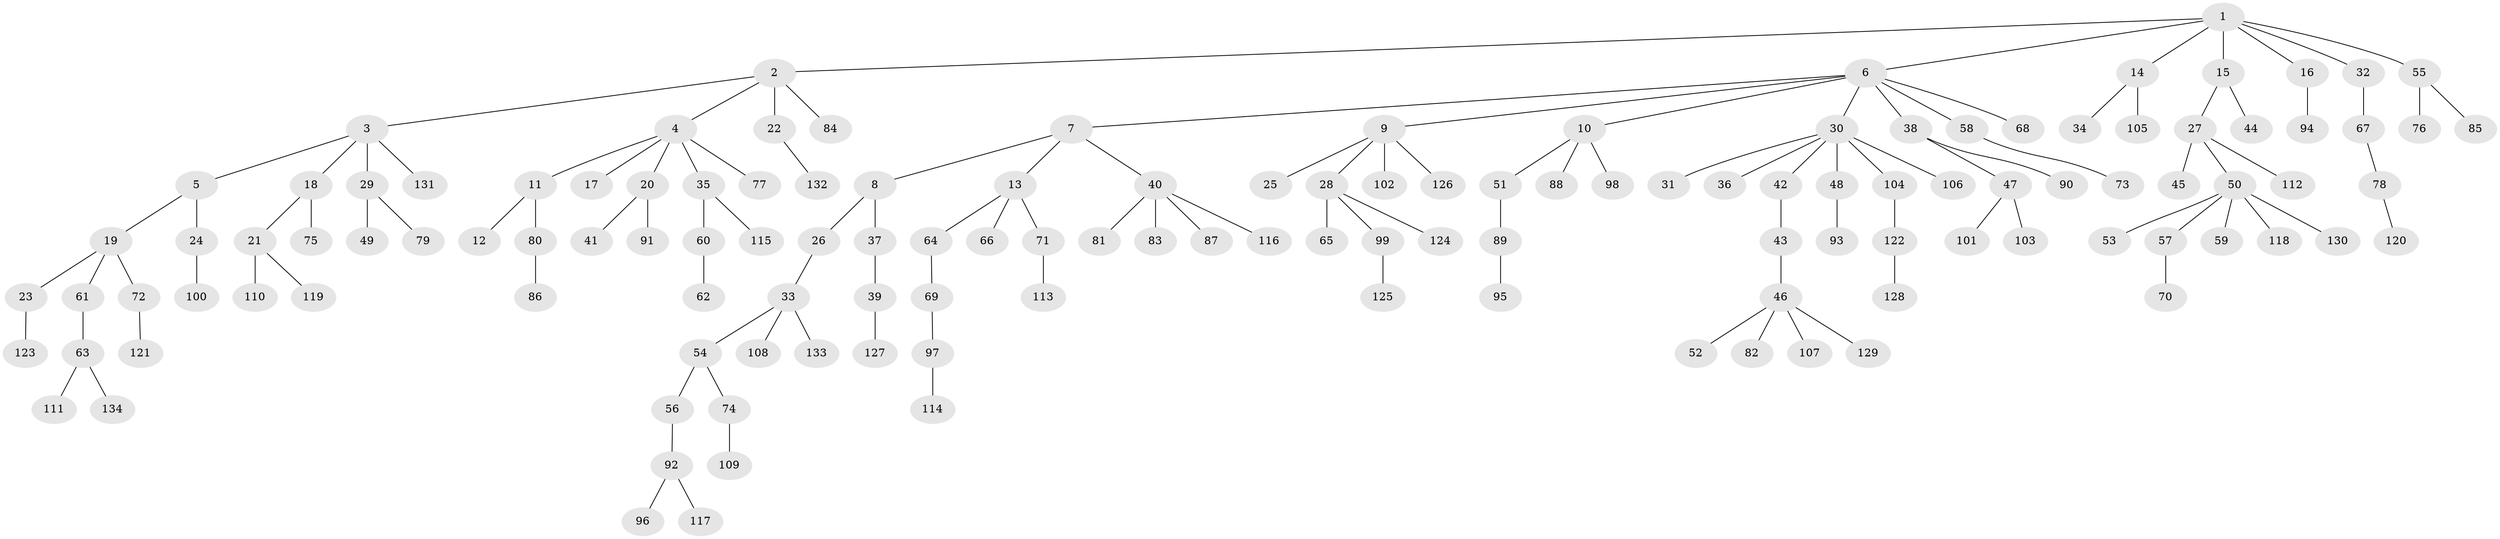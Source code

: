 // coarse degree distribution, {6: 0.04878048780487805, 3: 0.0975609756097561, 4: 0.07317073170731707, 5: 0.024390243902439025, 2: 0.1951219512195122, 1: 0.5609756097560976}
// Generated by graph-tools (version 1.1) at 2025/52/03/04/25 22:52:01]
// undirected, 134 vertices, 133 edges
graph export_dot {
  node [color=gray90,style=filled];
  1;
  2;
  3;
  4;
  5;
  6;
  7;
  8;
  9;
  10;
  11;
  12;
  13;
  14;
  15;
  16;
  17;
  18;
  19;
  20;
  21;
  22;
  23;
  24;
  25;
  26;
  27;
  28;
  29;
  30;
  31;
  32;
  33;
  34;
  35;
  36;
  37;
  38;
  39;
  40;
  41;
  42;
  43;
  44;
  45;
  46;
  47;
  48;
  49;
  50;
  51;
  52;
  53;
  54;
  55;
  56;
  57;
  58;
  59;
  60;
  61;
  62;
  63;
  64;
  65;
  66;
  67;
  68;
  69;
  70;
  71;
  72;
  73;
  74;
  75;
  76;
  77;
  78;
  79;
  80;
  81;
  82;
  83;
  84;
  85;
  86;
  87;
  88;
  89;
  90;
  91;
  92;
  93;
  94;
  95;
  96;
  97;
  98;
  99;
  100;
  101;
  102;
  103;
  104;
  105;
  106;
  107;
  108;
  109;
  110;
  111;
  112;
  113;
  114;
  115;
  116;
  117;
  118;
  119;
  120;
  121;
  122;
  123;
  124;
  125;
  126;
  127;
  128;
  129;
  130;
  131;
  132;
  133;
  134;
  1 -- 2;
  1 -- 6;
  1 -- 14;
  1 -- 15;
  1 -- 16;
  1 -- 32;
  1 -- 55;
  2 -- 3;
  2 -- 4;
  2 -- 22;
  2 -- 84;
  3 -- 5;
  3 -- 18;
  3 -- 29;
  3 -- 131;
  4 -- 11;
  4 -- 17;
  4 -- 20;
  4 -- 35;
  4 -- 77;
  5 -- 19;
  5 -- 24;
  6 -- 7;
  6 -- 9;
  6 -- 10;
  6 -- 30;
  6 -- 38;
  6 -- 58;
  6 -- 68;
  7 -- 8;
  7 -- 13;
  7 -- 40;
  8 -- 26;
  8 -- 37;
  9 -- 25;
  9 -- 28;
  9 -- 102;
  9 -- 126;
  10 -- 51;
  10 -- 88;
  10 -- 98;
  11 -- 12;
  11 -- 80;
  13 -- 64;
  13 -- 66;
  13 -- 71;
  14 -- 34;
  14 -- 105;
  15 -- 27;
  15 -- 44;
  16 -- 94;
  18 -- 21;
  18 -- 75;
  19 -- 23;
  19 -- 61;
  19 -- 72;
  20 -- 41;
  20 -- 91;
  21 -- 110;
  21 -- 119;
  22 -- 132;
  23 -- 123;
  24 -- 100;
  26 -- 33;
  27 -- 45;
  27 -- 50;
  27 -- 112;
  28 -- 65;
  28 -- 99;
  28 -- 124;
  29 -- 49;
  29 -- 79;
  30 -- 31;
  30 -- 36;
  30 -- 42;
  30 -- 48;
  30 -- 104;
  30 -- 106;
  32 -- 67;
  33 -- 54;
  33 -- 108;
  33 -- 133;
  35 -- 60;
  35 -- 115;
  37 -- 39;
  38 -- 47;
  38 -- 90;
  39 -- 127;
  40 -- 81;
  40 -- 83;
  40 -- 87;
  40 -- 116;
  42 -- 43;
  43 -- 46;
  46 -- 52;
  46 -- 82;
  46 -- 107;
  46 -- 129;
  47 -- 101;
  47 -- 103;
  48 -- 93;
  50 -- 53;
  50 -- 57;
  50 -- 59;
  50 -- 118;
  50 -- 130;
  51 -- 89;
  54 -- 56;
  54 -- 74;
  55 -- 76;
  55 -- 85;
  56 -- 92;
  57 -- 70;
  58 -- 73;
  60 -- 62;
  61 -- 63;
  63 -- 111;
  63 -- 134;
  64 -- 69;
  67 -- 78;
  69 -- 97;
  71 -- 113;
  72 -- 121;
  74 -- 109;
  78 -- 120;
  80 -- 86;
  89 -- 95;
  92 -- 96;
  92 -- 117;
  97 -- 114;
  99 -- 125;
  104 -- 122;
  122 -- 128;
}
